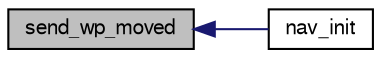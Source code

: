 digraph "send_wp_moved"
{
  edge [fontname="FreeSans",fontsize="10",labelfontname="FreeSans",labelfontsize="10"];
  node [fontname="FreeSans",fontsize="10",shape=record];
  rankdir="LR";
  Node1 [label="send_wp_moved",height=0.2,width=0.4,color="black", fillcolor="grey75", style="filled", fontcolor="black"];
  Node1 -> Node2 [dir="back",color="midnightblue",fontsize="10",style="solid",fontname="FreeSans"];
  Node2 [label="nav_init",height=0.2,width=0.4,color="black", fillcolor="white", style="filled",URL="$rover_2navigation_8c.html#a64a3814d1672e69989f80701a0ff5749",tooltip="Navigation Initialisation. "];
}
